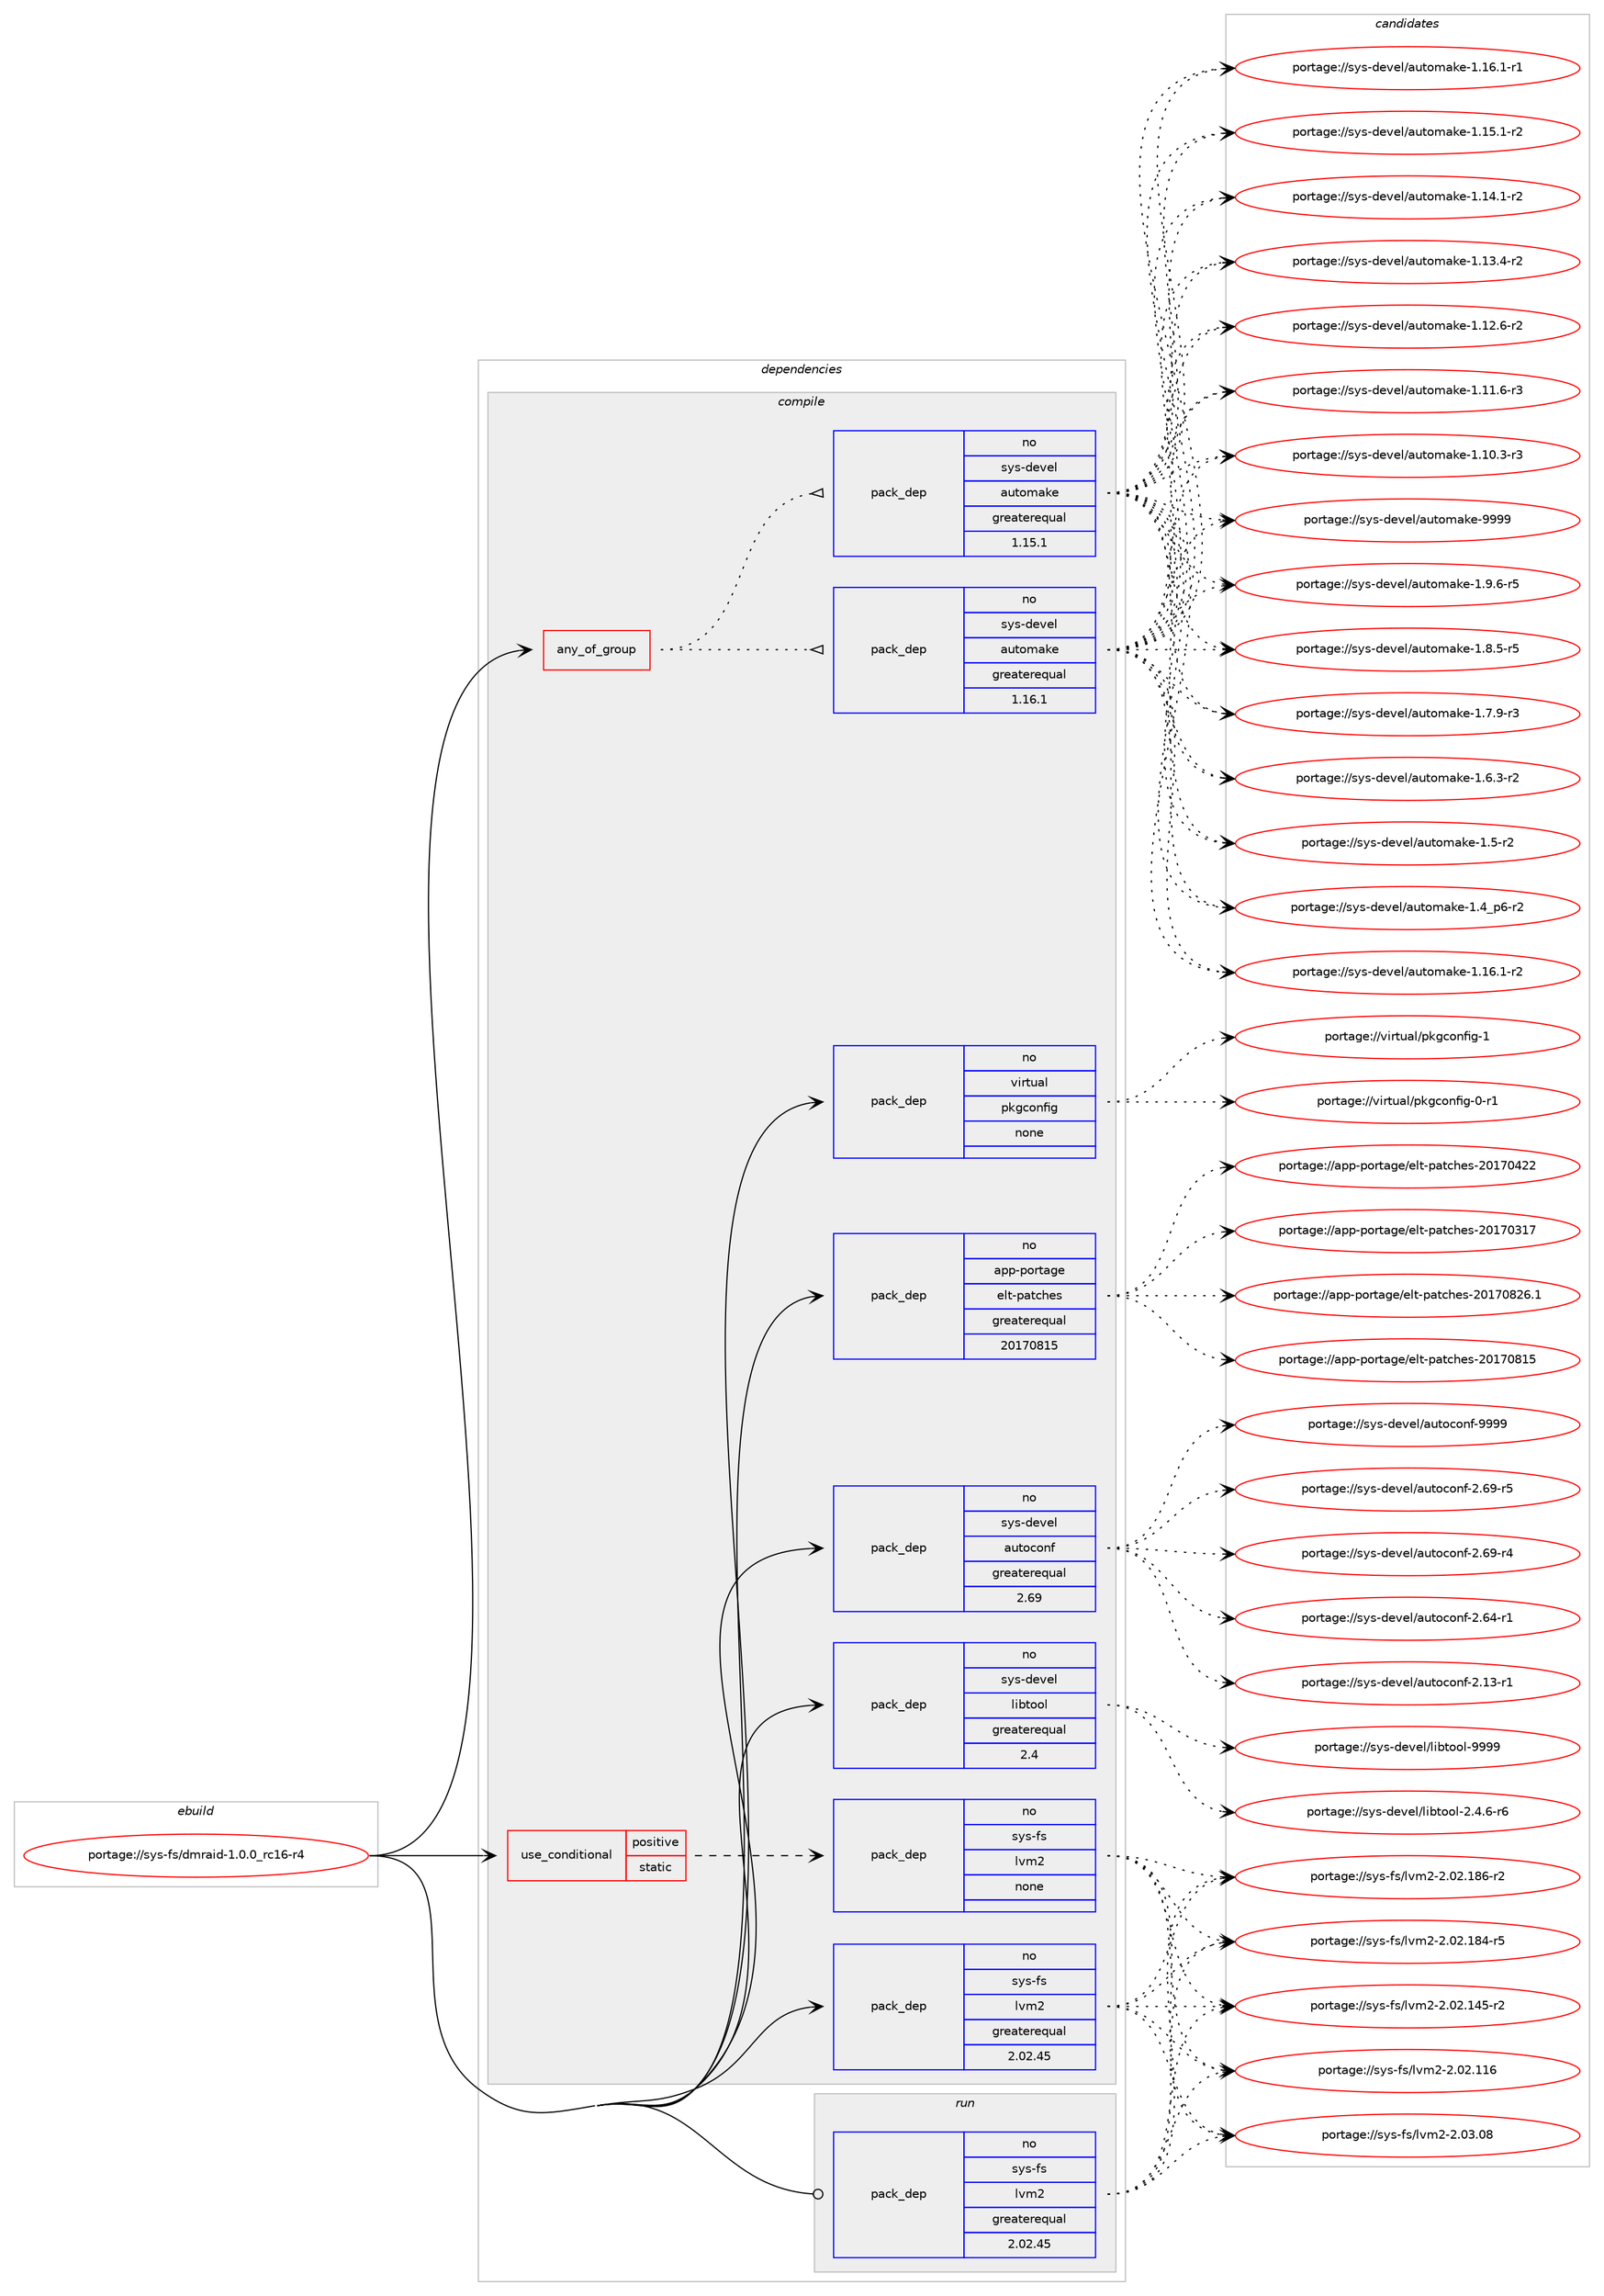 digraph prolog {

# *************
# Graph options
# *************

newrank=true;
concentrate=true;
compound=true;
graph [rankdir=LR,fontname=Helvetica,fontsize=10,ranksep=1.5];#, ranksep=2.5, nodesep=0.2];
edge  [arrowhead=vee];
node  [fontname=Helvetica,fontsize=10];

# **********
# The ebuild
# **********

subgraph cluster_leftcol {
color=gray;
rank=same;
label=<<i>ebuild</i>>;
id [label="portage://sys-fs/dmraid-1.0.0_rc16-r4", color=red, width=4, href="../sys-fs/dmraid-1.0.0_rc16-r4.svg"];
}

# ****************
# The dependencies
# ****************

subgraph cluster_midcol {
color=gray;
label=<<i>dependencies</i>>;
subgraph cluster_compile {
fillcolor="#eeeeee";
style=filled;
label=<<i>compile</i>>;
subgraph any978 {
dependency46926 [label=<<TABLE BORDER="0" CELLBORDER="1" CELLSPACING="0" CELLPADDING="4"><TR><TD CELLPADDING="10">any_of_group</TD></TR></TABLE>>, shape=none, color=red];subgraph pack36590 {
dependency46927 [label=<<TABLE BORDER="0" CELLBORDER="1" CELLSPACING="0" CELLPADDING="4" WIDTH="220"><TR><TD ROWSPAN="6" CELLPADDING="30">pack_dep</TD></TR><TR><TD WIDTH="110">no</TD></TR><TR><TD>sys-devel</TD></TR><TR><TD>automake</TD></TR><TR><TD>greaterequal</TD></TR><TR><TD>1.16.1</TD></TR></TABLE>>, shape=none, color=blue];
}
dependency46926:e -> dependency46927:w [weight=20,style="dotted",arrowhead="oinv"];
subgraph pack36591 {
dependency46928 [label=<<TABLE BORDER="0" CELLBORDER="1" CELLSPACING="0" CELLPADDING="4" WIDTH="220"><TR><TD ROWSPAN="6" CELLPADDING="30">pack_dep</TD></TR><TR><TD WIDTH="110">no</TD></TR><TR><TD>sys-devel</TD></TR><TR><TD>automake</TD></TR><TR><TD>greaterequal</TD></TR><TR><TD>1.15.1</TD></TR></TABLE>>, shape=none, color=blue];
}
dependency46926:e -> dependency46928:w [weight=20,style="dotted",arrowhead="oinv"];
}
id:e -> dependency46926:w [weight=20,style="solid",arrowhead="vee"];
subgraph cond9298 {
dependency46929 [label=<<TABLE BORDER="0" CELLBORDER="1" CELLSPACING="0" CELLPADDING="4"><TR><TD ROWSPAN="3" CELLPADDING="10">use_conditional</TD></TR><TR><TD>positive</TD></TR><TR><TD>static</TD></TR></TABLE>>, shape=none, color=red];
subgraph pack36592 {
dependency46930 [label=<<TABLE BORDER="0" CELLBORDER="1" CELLSPACING="0" CELLPADDING="4" WIDTH="220"><TR><TD ROWSPAN="6" CELLPADDING="30">pack_dep</TD></TR><TR><TD WIDTH="110">no</TD></TR><TR><TD>sys-fs</TD></TR><TR><TD>lvm2</TD></TR><TR><TD>none</TD></TR><TR><TD></TD></TR></TABLE>>, shape=none, color=blue];
}
dependency46929:e -> dependency46930:w [weight=20,style="dashed",arrowhead="vee"];
}
id:e -> dependency46929:w [weight=20,style="solid",arrowhead="vee"];
subgraph pack36593 {
dependency46931 [label=<<TABLE BORDER="0" CELLBORDER="1" CELLSPACING="0" CELLPADDING="4" WIDTH="220"><TR><TD ROWSPAN="6" CELLPADDING="30">pack_dep</TD></TR><TR><TD WIDTH="110">no</TD></TR><TR><TD>app-portage</TD></TR><TR><TD>elt-patches</TD></TR><TR><TD>greaterequal</TD></TR><TR><TD>20170815</TD></TR></TABLE>>, shape=none, color=blue];
}
id:e -> dependency46931:w [weight=20,style="solid",arrowhead="vee"];
subgraph pack36594 {
dependency46932 [label=<<TABLE BORDER="0" CELLBORDER="1" CELLSPACING="0" CELLPADDING="4" WIDTH="220"><TR><TD ROWSPAN="6" CELLPADDING="30">pack_dep</TD></TR><TR><TD WIDTH="110">no</TD></TR><TR><TD>sys-devel</TD></TR><TR><TD>autoconf</TD></TR><TR><TD>greaterequal</TD></TR><TR><TD>2.69</TD></TR></TABLE>>, shape=none, color=blue];
}
id:e -> dependency46932:w [weight=20,style="solid",arrowhead="vee"];
subgraph pack36595 {
dependency46933 [label=<<TABLE BORDER="0" CELLBORDER="1" CELLSPACING="0" CELLPADDING="4" WIDTH="220"><TR><TD ROWSPAN="6" CELLPADDING="30">pack_dep</TD></TR><TR><TD WIDTH="110">no</TD></TR><TR><TD>sys-devel</TD></TR><TR><TD>libtool</TD></TR><TR><TD>greaterequal</TD></TR><TR><TD>2.4</TD></TR></TABLE>>, shape=none, color=blue];
}
id:e -> dependency46933:w [weight=20,style="solid",arrowhead="vee"];
subgraph pack36596 {
dependency46934 [label=<<TABLE BORDER="0" CELLBORDER="1" CELLSPACING="0" CELLPADDING="4" WIDTH="220"><TR><TD ROWSPAN="6" CELLPADDING="30">pack_dep</TD></TR><TR><TD WIDTH="110">no</TD></TR><TR><TD>sys-fs</TD></TR><TR><TD>lvm2</TD></TR><TR><TD>greaterequal</TD></TR><TR><TD>2.02.45</TD></TR></TABLE>>, shape=none, color=blue];
}
id:e -> dependency46934:w [weight=20,style="solid",arrowhead="vee"];
subgraph pack36597 {
dependency46935 [label=<<TABLE BORDER="0" CELLBORDER="1" CELLSPACING="0" CELLPADDING="4" WIDTH="220"><TR><TD ROWSPAN="6" CELLPADDING="30">pack_dep</TD></TR><TR><TD WIDTH="110">no</TD></TR><TR><TD>virtual</TD></TR><TR><TD>pkgconfig</TD></TR><TR><TD>none</TD></TR><TR><TD></TD></TR></TABLE>>, shape=none, color=blue];
}
id:e -> dependency46935:w [weight=20,style="solid",arrowhead="vee"];
}
subgraph cluster_compileandrun {
fillcolor="#eeeeee";
style=filled;
label=<<i>compile and run</i>>;
}
subgraph cluster_run {
fillcolor="#eeeeee";
style=filled;
label=<<i>run</i>>;
subgraph pack36598 {
dependency46936 [label=<<TABLE BORDER="0" CELLBORDER="1" CELLSPACING="0" CELLPADDING="4" WIDTH="220"><TR><TD ROWSPAN="6" CELLPADDING="30">pack_dep</TD></TR><TR><TD WIDTH="110">no</TD></TR><TR><TD>sys-fs</TD></TR><TR><TD>lvm2</TD></TR><TR><TD>greaterequal</TD></TR><TR><TD>2.02.45</TD></TR></TABLE>>, shape=none, color=blue];
}
id:e -> dependency46936:w [weight=20,style="solid",arrowhead="odot"];
}
}

# **************
# The candidates
# **************

subgraph cluster_choices {
rank=same;
color=gray;
label=<<i>candidates</i>>;

subgraph choice36590 {
color=black;
nodesep=1;
choice115121115451001011181011084797117116111109971071014557575757 [label="portage://sys-devel/automake-9999", color=red, width=4,href="../sys-devel/automake-9999.svg"];
choice115121115451001011181011084797117116111109971071014549465746544511453 [label="portage://sys-devel/automake-1.9.6-r5", color=red, width=4,href="../sys-devel/automake-1.9.6-r5.svg"];
choice115121115451001011181011084797117116111109971071014549465646534511453 [label="portage://sys-devel/automake-1.8.5-r5", color=red, width=4,href="../sys-devel/automake-1.8.5-r5.svg"];
choice115121115451001011181011084797117116111109971071014549465546574511451 [label="portage://sys-devel/automake-1.7.9-r3", color=red, width=4,href="../sys-devel/automake-1.7.9-r3.svg"];
choice115121115451001011181011084797117116111109971071014549465446514511450 [label="portage://sys-devel/automake-1.6.3-r2", color=red, width=4,href="../sys-devel/automake-1.6.3-r2.svg"];
choice11512111545100101118101108479711711611110997107101454946534511450 [label="portage://sys-devel/automake-1.5-r2", color=red, width=4,href="../sys-devel/automake-1.5-r2.svg"];
choice115121115451001011181011084797117116111109971071014549465295112544511450 [label="portage://sys-devel/automake-1.4_p6-r2", color=red, width=4,href="../sys-devel/automake-1.4_p6-r2.svg"];
choice11512111545100101118101108479711711611110997107101454946495446494511450 [label="portage://sys-devel/automake-1.16.1-r2", color=red, width=4,href="../sys-devel/automake-1.16.1-r2.svg"];
choice11512111545100101118101108479711711611110997107101454946495446494511449 [label="portage://sys-devel/automake-1.16.1-r1", color=red, width=4,href="../sys-devel/automake-1.16.1-r1.svg"];
choice11512111545100101118101108479711711611110997107101454946495346494511450 [label="portage://sys-devel/automake-1.15.1-r2", color=red, width=4,href="../sys-devel/automake-1.15.1-r2.svg"];
choice11512111545100101118101108479711711611110997107101454946495246494511450 [label="portage://sys-devel/automake-1.14.1-r2", color=red, width=4,href="../sys-devel/automake-1.14.1-r2.svg"];
choice11512111545100101118101108479711711611110997107101454946495146524511450 [label="portage://sys-devel/automake-1.13.4-r2", color=red, width=4,href="../sys-devel/automake-1.13.4-r2.svg"];
choice11512111545100101118101108479711711611110997107101454946495046544511450 [label="portage://sys-devel/automake-1.12.6-r2", color=red, width=4,href="../sys-devel/automake-1.12.6-r2.svg"];
choice11512111545100101118101108479711711611110997107101454946494946544511451 [label="portage://sys-devel/automake-1.11.6-r3", color=red, width=4,href="../sys-devel/automake-1.11.6-r3.svg"];
choice11512111545100101118101108479711711611110997107101454946494846514511451 [label="portage://sys-devel/automake-1.10.3-r3", color=red, width=4,href="../sys-devel/automake-1.10.3-r3.svg"];
dependency46927:e -> choice115121115451001011181011084797117116111109971071014557575757:w [style=dotted,weight="100"];
dependency46927:e -> choice115121115451001011181011084797117116111109971071014549465746544511453:w [style=dotted,weight="100"];
dependency46927:e -> choice115121115451001011181011084797117116111109971071014549465646534511453:w [style=dotted,weight="100"];
dependency46927:e -> choice115121115451001011181011084797117116111109971071014549465546574511451:w [style=dotted,weight="100"];
dependency46927:e -> choice115121115451001011181011084797117116111109971071014549465446514511450:w [style=dotted,weight="100"];
dependency46927:e -> choice11512111545100101118101108479711711611110997107101454946534511450:w [style=dotted,weight="100"];
dependency46927:e -> choice115121115451001011181011084797117116111109971071014549465295112544511450:w [style=dotted,weight="100"];
dependency46927:e -> choice11512111545100101118101108479711711611110997107101454946495446494511450:w [style=dotted,weight="100"];
dependency46927:e -> choice11512111545100101118101108479711711611110997107101454946495446494511449:w [style=dotted,weight="100"];
dependency46927:e -> choice11512111545100101118101108479711711611110997107101454946495346494511450:w [style=dotted,weight="100"];
dependency46927:e -> choice11512111545100101118101108479711711611110997107101454946495246494511450:w [style=dotted,weight="100"];
dependency46927:e -> choice11512111545100101118101108479711711611110997107101454946495146524511450:w [style=dotted,weight="100"];
dependency46927:e -> choice11512111545100101118101108479711711611110997107101454946495046544511450:w [style=dotted,weight="100"];
dependency46927:e -> choice11512111545100101118101108479711711611110997107101454946494946544511451:w [style=dotted,weight="100"];
dependency46927:e -> choice11512111545100101118101108479711711611110997107101454946494846514511451:w [style=dotted,weight="100"];
}
subgraph choice36591 {
color=black;
nodesep=1;
choice115121115451001011181011084797117116111109971071014557575757 [label="portage://sys-devel/automake-9999", color=red, width=4,href="../sys-devel/automake-9999.svg"];
choice115121115451001011181011084797117116111109971071014549465746544511453 [label="portage://sys-devel/automake-1.9.6-r5", color=red, width=4,href="../sys-devel/automake-1.9.6-r5.svg"];
choice115121115451001011181011084797117116111109971071014549465646534511453 [label="portage://sys-devel/automake-1.8.5-r5", color=red, width=4,href="../sys-devel/automake-1.8.5-r5.svg"];
choice115121115451001011181011084797117116111109971071014549465546574511451 [label="portage://sys-devel/automake-1.7.9-r3", color=red, width=4,href="../sys-devel/automake-1.7.9-r3.svg"];
choice115121115451001011181011084797117116111109971071014549465446514511450 [label="portage://sys-devel/automake-1.6.3-r2", color=red, width=4,href="../sys-devel/automake-1.6.3-r2.svg"];
choice11512111545100101118101108479711711611110997107101454946534511450 [label="portage://sys-devel/automake-1.5-r2", color=red, width=4,href="../sys-devel/automake-1.5-r2.svg"];
choice115121115451001011181011084797117116111109971071014549465295112544511450 [label="portage://sys-devel/automake-1.4_p6-r2", color=red, width=4,href="../sys-devel/automake-1.4_p6-r2.svg"];
choice11512111545100101118101108479711711611110997107101454946495446494511450 [label="portage://sys-devel/automake-1.16.1-r2", color=red, width=4,href="../sys-devel/automake-1.16.1-r2.svg"];
choice11512111545100101118101108479711711611110997107101454946495446494511449 [label="portage://sys-devel/automake-1.16.1-r1", color=red, width=4,href="../sys-devel/automake-1.16.1-r1.svg"];
choice11512111545100101118101108479711711611110997107101454946495346494511450 [label="portage://sys-devel/automake-1.15.1-r2", color=red, width=4,href="../sys-devel/automake-1.15.1-r2.svg"];
choice11512111545100101118101108479711711611110997107101454946495246494511450 [label="portage://sys-devel/automake-1.14.1-r2", color=red, width=4,href="../sys-devel/automake-1.14.1-r2.svg"];
choice11512111545100101118101108479711711611110997107101454946495146524511450 [label="portage://sys-devel/automake-1.13.4-r2", color=red, width=4,href="../sys-devel/automake-1.13.4-r2.svg"];
choice11512111545100101118101108479711711611110997107101454946495046544511450 [label="portage://sys-devel/automake-1.12.6-r2", color=red, width=4,href="../sys-devel/automake-1.12.6-r2.svg"];
choice11512111545100101118101108479711711611110997107101454946494946544511451 [label="portage://sys-devel/automake-1.11.6-r3", color=red, width=4,href="../sys-devel/automake-1.11.6-r3.svg"];
choice11512111545100101118101108479711711611110997107101454946494846514511451 [label="portage://sys-devel/automake-1.10.3-r3", color=red, width=4,href="../sys-devel/automake-1.10.3-r3.svg"];
dependency46928:e -> choice115121115451001011181011084797117116111109971071014557575757:w [style=dotted,weight="100"];
dependency46928:e -> choice115121115451001011181011084797117116111109971071014549465746544511453:w [style=dotted,weight="100"];
dependency46928:e -> choice115121115451001011181011084797117116111109971071014549465646534511453:w [style=dotted,weight="100"];
dependency46928:e -> choice115121115451001011181011084797117116111109971071014549465546574511451:w [style=dotted,weight="100"];
dependency46928:e -> choice115121115451001011181011084797117116111109971071014549465446514511450:w [style=dotted,weight="100"];
dependency46928:e -> choice11512111545100101118101108479711711611110997107101454946534511450:w [style=dotted,weight="100"];
dependency46928:e -> choice115121115451001011181011084797117116111109971071014549465295112544511450:w [style=dotted,weight="100"];
dependency46928:e -> choice11512111545100101118101108479711711611110997107101454946495446494511450:w [style=dotted,weight="100"];
dependency46928:e -> choice11512111545100101118101108479711711611110997107101454946495446494511449:w [style=dotted,weight="100"];
dependency46928:e -> choice11512111545100101118101108479711711611110997107101454946495346494511450:w [style=dotted,weight="100"];
dependency46928:e -> choice11512111545100101118101108479711711611110997107101454946495246494511450:w [style=dotted,weight="100"];
dependency46928:e -> choice11512111545100101118101108479711711611110997107101454946495146524511450:w [style=dotted,weight="100"];
dependency46928:e -> choice11512111545100101118101108479711711611110997107101454946495046544511450:w [style=dotted,weight="100"];
dependency46928:e -> choice11512111545100101118101108479711711611110997107101454946494946544511451:w [style=dotted,weight="100"];
dependency46928:e -> choice11512111545100101118101108479711711611110997107101454946494846514511451:w [style=dotted,weight="100"];
}
subgraph choice36592 {
color=black;
nodesep=1;
choice1151211154510211547108118109504550464851464856 [label="portage://sys-fs/lvm2-2.03.08", color=red, width=4,href="../sys-fs/lvm2-2.03.08.svg"];
choice1151211154510211547108118109504550464850464956544511450 [label="portage://sys-fs/lvm2-2.02.186-r2", color=red, width=4,href="../sys-fs/lvm2-2.02.186-r2.svg"];
choice1151211154510211547108118109504550464850464956524511453 [label="portage://sys-fs/lvm2-2.02.184-r5", color=red, width=4,href="../sys-fs/lvm2-2.02.184-r5.svg"];
choice1151211154510211547108118109504550464850464952534511450 [label="portage://sys-fs/lvm2-2.02.145-r2", color=red, width=4,href="../sys-fs/lvm2-2.02.145-r2.svg"];
choice115121115451021154710811810950455046485046494954 [label="portage://sys-fs/lvm2-2.02.116", color=red, width=4,href="../sys-fs/lvm2-2.02.116.svg"];
dependency46930:e -> choice1151211154510211547108118109504550464851464856:w [style=dotted,weight="100"];
dependency46930:e -> choice1151211154510211547108118109504550464850464956544511450:w [style=dotted,weight="100"];
dependency46930:e -> choice1151211154510211547108118109504550464850464956524511453:w [style=dotted,weight="100"];
dependency46930:e -> choice1151211154510211547108118109504550464850464952534511450:w [style=dotted,weight="100"];
dependency46930:e -> choice115121115451021154710811810950455046485046494954:w [style=dotted,weight="100"];
}
subgraph choice36593 {
color=black;
nodesep=1;
choice971121124511211111411697103101471011081164511297116991041011154550484955485650544649 [label="portage://app-portage/elt-patches-20170826.1", color=red, width=4,href="../app-portage/elt-patches-20170826.1.svg"];
choice97112112451121111141169710310147101108116451129711699104101115455048495548564953 [label="portage://app-portage/elt-patches-20170815", color=red, width=4,href="../app-portage/elt-patches-20170815.svg"];
choice97112112451121111141169710310147101108116451129711699104101115455048495548525050 [label="portage://app-portage/elt-patches-20170422", color=red, width=4,href="../app-portage/elt-patches-20170422.svg"];
choice97112112451121111141169710310147101108116451129711699104101115455048495548514955 [label="portage://app-portage/elt-patches-20170317", color=red, width=4,href="../app-portage/elt-patches-20170317.svg"];
dependency46931:e -> choice971121124511211111411697103101471011081164511297116991041011154550484955485650544649:w [style=dotted,weight="100"];
dependency46931:e -> choice97112112451121111141169710310147101108116451129711699104101115455048495548564953:w [style=dotted,weight="100"];
dependency46931:e -> choice97112112451121111141169710310147101108116451129711699104101115455048495548525050:w [style=dotted,weight="100"];
dependency46931:e -> choice97112112451121111141169710310147101108116451129711699104101115455048495548514955:w [style=dotted,weight="100"];
}
subgraph choice36594 {
color=black;
nodesep=1;
choice115121115451001011181011084797117116111991111101024557575757 [label="portage://sys-devel/autoconf-9999", color=red, width=4,href="../sys-devel/autoconf-9999.svg"];
choice1151211154510010111810110847971171161119911111010245504654574511453 [label="portage://sys-devel/autoconf-2.69-r5", color=red, width=4,href="../sys-devel/autoconf-2.69-r5.svg"];
choice1151211154510010111810110847971171161119911111010245504654574511452 [label="portage://sys-devel/autoconf-2.69-r4", color=red, width=4,href="../sys-devel/autoconf-2.69-r4.svg"];
choice1151211154510010111810110847971171161119911111010245504654524511449 [label="portage://sys-devel/autoconf-2.64-r1", color=red, width=4,href="../sys-devel/autoconf-2.64-r1.svg"];
choice1151211154510010111810110847971171161119911111010245504649514511449 [label="portage://sys-devel/autoconf-2.13-r1", color=red, width=4,href="../sys-devel/autoconf-2.13-r1.svg"];
dependency46932:e -> choice115121115451001011181011084797117116111991111101024557575757:w [style=dotted,weight="100"];
dependency46932:e -> choice1151211154510010111810110847971171161119911111010245504654574511453:w [style=dotted,weight="100"];
dependency46932:e -> choice1151211154510010111810110847971171161119911111010245504654574511452:w [style=dotted,weight="100"];
dependency46932:e -> choice1151211154510010111810110847971171161119911111010245504654524511449:w [style=dotted,weight="100"];
dependency46932:e -> choice1151211154510010111810110847971171161119911111010245504649514511449:w [style=dotted,weight="100"];
}
subgraph choice36595 {
color=black;
nodesep=1;
choice1151211154510010111810110847108105981161111111084557575757 [label="portage://sys-devel/libtool-9999", color=red, width=4,href="../sys-devel/libtool-9999.svg"];
choice1151211154510010111810110847108105981161111111084550465246544511454 [label="portage://sys-devel/libtool-2.4.6-r6", color=red, width=4,href="../sys-devel/libtool-2.4.6-r6.svg"];
dependency46933:e -> choice1151211154510010111810110847108105981161111111084557575757:w [style=dotted,weight="100"];
dependency46933:e -> choice1151211154510010111810110847108105981161111111084550465246544511454:w [style=dotted,weight="100"];
}
subgraph choice36596 {
color=black;
nodesep=1;
choice1151211154510211547108118109504550464851464856 [label="portage://sys-fs/lvm2-2.03.08", color=red, width=4,href="../sys-fs/lvm2-2.03.08.svg"];
choice1151211154510211547108118109504550464850464956544511450 [label="portage://sys-fs/lvm2-2.02.186-r2", color=red, width=4,href="../sys-fs/lvm2-2.02.186-r2.svg"];
choice1151211154510211547108118109504550464850464956524511453 [label="portage://sys-fs/lvm2-2.02.184-r5", color=red, width=4,href="../sys-fs/lvm2-2.02.184-r5.svg"];
choice1151211154510211547108118109504550464850464952534511450 [label="portage://sys-fs/lvm2-2.02.145-r2", color=red, width=4,href="../sys-fs/lvm2-2.02.145-r2.svg"];
choice115121115451021154710811810950455046485046494954 [label="portage://sys-fs/lvm2-2.02.116", color=red, width=4,href="../sys-fs/lvm2-2.02.116.svg"];
dependency46934:e -> choice1151211154510211547108118109504550464851464856:w [style=dotted,weight="100"];
dependency46934:e -> choice1151211154510211547108118109504550464850464956544511450:w [style=dotted,weight="100"];
dependency46934:e -> choice1151211154510211547108118109504550464850464956524511453:w [style=dotted,weight="100"];
dependency46934:e -> choice1151211154510211547108118109504550464850464952534511450:w [style=dotted,weight="100"];
dependency46934:e -> choice115121115451021154710811810950455046485046494954:w [style=dotted,weight="100"];
}
subgraph choice36597 {
color=black;
nodesep=1;
choice1181051141161179710847112107103991111101021051034549 [label="portage://virtual/pkgconfig-1", color=red, width=4,href="../virtual/pkgconfig-1.svg"];
choice11810511411611797108471121071039911111010210510345484511449 [label="portage://virtual/pkgconfig-0-r1", color=red, width=4,href="../virtual/pkgconfig-0-r1.svg"];
dependency46935:e -> choice1181051141161179710847112107103991111101021051034549:w [style=dotted,weight="100"];
dependency46935:e -> choice11810511411611797108471121071039911111010210510345484511449:w [style=dotted,weight="100"];
}
subgraph choice36598 {
color=black;
nodesep=1;
choice1151211154510211547108118109504550464851464856 [label="portage://sys-fs/lvm2-2.03.08", color=red, width=4,href="../sys-fs/lvm2-2.03.08.svg"];
choice1151211154510211547108118109504550464850464956544511450 [label="portage://sys-fs/lvm2-2.02.186-r2", color=red, width=4,href="../sys-fs/lvm2-2.02.186-r2.svg"];
choice1151211154510211547108118109504550464850464956524511453 [label="portage://sys-fs/lvm2-2.02.184-r5", color=red, width=4,href="../sys-fs/lvm2-2.02.184-r5.svg"];
choice1151211154510211547108118109504550464850464952534511450 [label="portage://sys-fs/lvm2-2.02.145-r2", color=red, width=4,href="../sys-fs/lvm2-2.02.145-r2.svg"];
choice115121115451021154710811810950455046485046494954 [label="portage://sys-fs/lvm2-2.02.116", color=red, width=4,href="../sys-fs/lvm2-2.02.116.svg"];
dependency46936:e -> choice1151211154510211547108118109504550464851464856:w [style=dotted,weight="100"];
dependency46936:e -> choice1151211154510211547108118109504550464850464956544511450:w [style=dotted,weight="100"];
dependency46936:e -> choice1151211154510211547108118109504550464850464956524511453:w [style=dotted,weight="100"];
dependency46936:e -> choice1151211154510211547108118109504550464850464952534511450:w [style=dotted,weight="100"];
dependency46936:e -> choice115121115451021154710811810950455046485046494954:w [style=dotted,weight="100"];
}
}

}
